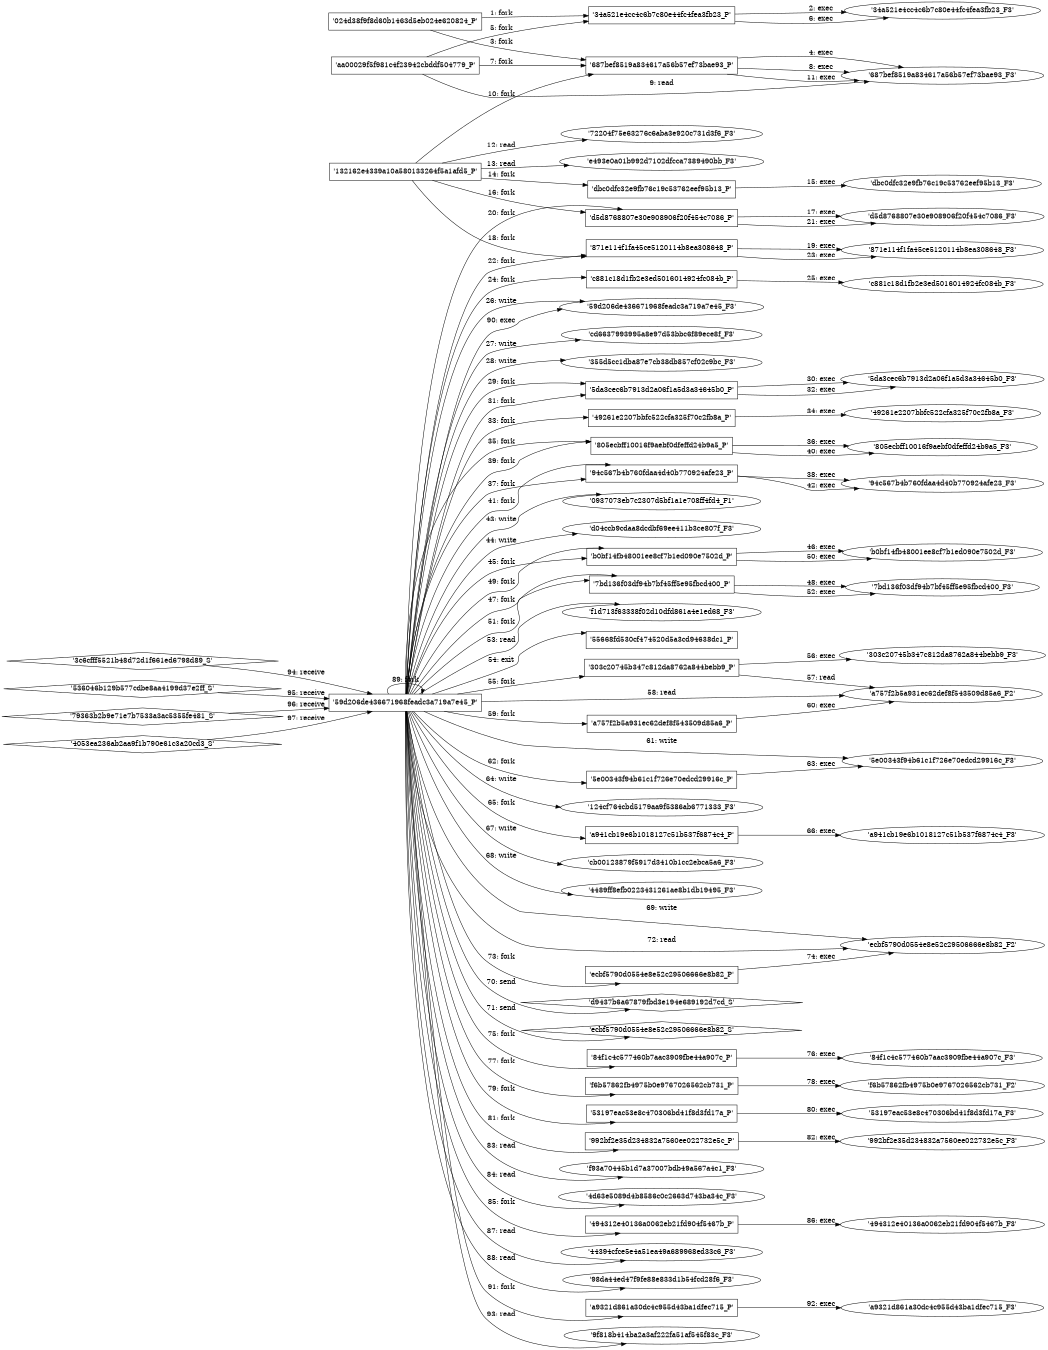 digraph "D:\Learning\Paper\apt\基于CTI的攻击预警\Dataset\攻击图\ASGfromALLCTI\Threat Spotlight Rombertik - Gazing Past the Smoke, Mirrors, and Trap Doors.dot" {
rankdir="LR"
size="9"
fixedsize="false"
splines="true"
nodesep=0.3
ranksep=0
fontsize=10
overlap="scalexy"
engine= "neato"
	"'024d38f9f8d60b1463d5eb024e620824_P'" [node_type=Process shape=box]
	"'34a521e4cc4c6b7c80e44fc4fea3fb23_P'" [node_type=Process shape=box]
	"'024d38f9f8d60b1463d5eb024e620824_P'" -> "'34a521e4cc4c6b7c80e44fc4fea3fb23_P'" [label="1: fork"]
	"'34a521e4cc4c6b7c80e44fc4fea3fb23_P'" [node_type=Process shape=box]
	"'34a521e4cc4c6b7c80e44fc4fea3fb23_F3'" [node_type=File shape=ellipse]
	"'34a521e4cc4c6b7c80e44fc4fea3fb23_P'" -> "'34a521e4cc4c6b7c80e44fc4fea3fb23_F3'" [label="2: exec"]
	"'024d38f9f8d60b1463d5eb024e620824_P'" [node_type=Process shape=box]
	"'687bef8519a834617a56b57ef73bae93_P'" [node_type=Process shape=box]
	"'024d38f9f8d60b1463d5eb024e620824_P'" -> "'687bef8519a834617a56b57ef73bae93_P'" [label="3: fork"]
	"'687bef8519a834617a56b57ef73bae93_P'" [node_type=Process shape=box]
	"'687bef8519a834617a56b57ef73bae93_F3'" [node_type=File shape=ellipse]
	"'687bef8519a834617a56b57ef73bae93_P'" -> "'687bef8519a834617a56b57ef73bae93_F3'" [label="4: exec"]
	"'aa00029f5f981c4f23942cbddf504779_P'" [node_type=Process shape=box]
	"'34a521e4cc4c6b7c80e44fc4fea3fb23_P'" [node_type=Process shape=box]
	"'aa00029f5f981c4f23942cbddf504779_P'" -> "'34a521e4cc4c6b7c80e44fc4fea3fb23_P'" [label="5: fork"]
	"'34a521e4cc4c6b7c80e44fc4fea3fb23_P'" [node_type=Process shape=box]
	"'34a521e4cc4c6b7c80e44fc4fea3fb23_F3'" [node_type=File shape=ellipse]
	"'34a521e4cc4c6b7c80e44fc4fea3fb23_P'" -> "'34a521e4cc4c6b7c80e44fc4fea3fb23_F3'" [label="6: exec"]
	"'aa00029f5f981c4f23942cbddf504779_P'" [node_type=Process shape=box]
	"'687bef8519a834617a56b57ef73bae93_P'" [node_type=Process shape=box]
	"'aa00029f5f981c4f23942cbddf504779_P'" -> "'687bef8519a834617a56b57ef73bae93_P'" [label="7: fork"]
	"'687bef8519a834617a56b57ef73bae93_P'" [node_type=Process shape=box]
	"'687bef8519a834617a56b57ef73bae93_F3'" [node_type=File shape=ellipse]
	"'687bef8519a834617a56b57ef73bae93_P'" -> "'687bef8519a834617a56b57ef73bae93_F3'" [label="8: exec"]
	"'687bef8519a834617a56b57ef73bae93_F3'" [node_type=file shape=ellipse]
	"'aa00029f5f981c4f23942cbddf504779_P'" [node_type=Process shape=box]
	"'aa00029f5f981c4f23942cbddf504779_P'" -> "'687bef8519a834617a56b57ef73bae93_F3'" [label="9: read"]
	"'132162e4339a10a580133264f5a1afd5_P'" [node_type=Process shape=box]
	"'687bef8519a834617a56b57ef73bae93_P'" [node_type=Process shape=box]
	"'132162e4339a10a580133264f5a1afd5_P'" -> "'687bef8519a834617a56b57ef73bae93_P'" [label="10: fork"]
	"'687bef8519a834617a56b57ef73bae93_P'" [node_type=Process shape=box]
	"'687bef8519a834617a56b57ef73bae93_F3'" [node_type=File shape=ellipse]
	"'687bef8519a834617a56b57ef73bae93_P'" -> "'687bef8519a834617a56b57ef73bae93_F3'" [label="11: exec"]
	"'72204f75e63276c6aba3e920c731d3f6_F3'" [node_type=file shape=ellipse]
	"'132162e4339a10a580133264f5a1afd5_P'" [node_type=Process shape=box]
	"'132162e4339a10a580133264f5a1afd5_P'" -> "'72204f75e63276c6aba3e920c731d3f6_F3'" [label="12: read"]
	"'e493e0a01b992d7102dfcca7389490bb_F3'" [node_type=file shape=ellipse]
	"'132162e4339a10a580133264f5a1afd5_P'" [node_type=Process shape=box]
	"'132162e4339a10a580133264f5a1afd5_P'" -> "'e493e0a01b992d7102dfcca7389490bb_F3'" [label="13: read"]
	"'132162e4339a10a580133264f5a1afd5_P'" [node_type=Process shape=box]
	"'dbc0dfc32e9fb76c19c53762eef95b13_P'" [node_type=Process shape=box]
	"'132162e4339a10a580133264f5a1afd5_P'" -> "'dbc0dfc32e9fb76c19c53762eef95b13_P'" [label="14: fork"]
	"'dbc0dfc32e9fb76c19c53762eef95b13_P'" [node_type=Process shape=box]
	"'dbc0dfc32e9fb76c19c53762eef95b13_F3'" [node_type=File shape=ellipse]
	"'dbc0dfc32e9fb76c19c53762eef95b13_P'" -> "'dbc0dfc32e9fb76c19c53762eef95b13_F3'" [label="15: exec"]
	"'132162e4339a10a580133264f5a1afd5_P'" [node_type=Process shape=box]
	"'d5d8768807e30e908906f20f454c7086_P'" [node_type=Process shape=box]
	"'132162e4339a10a580133264f5a1afd5_P'" -> "'d5d8768807e30e908906f20f454c7086_P'" [label="16: fork"]
	"'d5d8768807e30e908906f20f454c7086_P'" [node_type=Process shape=box]
	"'d5d8768807e30e908906f20f454c7086_F3'" [node_type=File shape=ellipse]
	"'d5d8768807e30e908906f20f454c7086_P'" -> "'d5d8768807e30e908906f20f454c7086_F3'" [label="17: exec"]
	"'132162e4339a10a580133264f5a1afd5_P'" [node_type=Process shape=box]
	"'871e114f1fa45ce5120114b8ea308648_P'" [node_type=Process shape=box]
	"'132162e4339a10a580133264f5a1afd5_P'" -> "'871e114f1fa45ce5120114b8ea308648_P'" [label="18: fork"]
	"'871e114f1fa45ce5120114b8ea308648_P'" [node_type=Process shape=box]
	"'871e114f1fa45ce5120114b8ea308648_F3'" [node_type=File shape=ellipse]
	"'871e114f1fa45ce5120114b8ea308648_P'" -> "'871e114f1fa45ce5120114b8ea308648_F3'" [label="19: exec"]
	"'59d206de436671968feadc3a719a7e45_P'" [node_type=Process shape=box]
	"'d5d8768807e30e908906f20f454c7086_P'" [node_type=Process shape=box]
	"'59d206de436671968feadc3a719a7e45_P'" -> "'d5d8768807e30e908906f20f454c7086_P'" [label="20: fork"]
	"'d5d8768807e30e908906f20f454c7086_P'" [node_type=Process shape=box]
	"'d5d8768807e30e908906f20f454c7086_F3'" [node_type=File shape=ellipse]
	"'d5d8768807e30e908906f20f454c7086_P'" -> "'d5d8768807e30e908906f20f454c7086_F3'" [label="21: exec"]
	"'59d206de436671968feadc3a719a7e45_P'" [node_type=Process shape=box]
	"'871e114f1fa45ce5120114b8ea308648_P'" [node_type=Process shape=box]
	"'59d206de436671968feadc3a719a7e45_P'" -> "'871e114f1fa45ce5120114b8ea308648_P'" [label="22: fork"]
	"'871e114f1fa45ce5120114b8ea308648_P'" [node_type=Process shape=box]
	"'871e114f1fa45ce5120114b8ea308648_F3'" [node_type=File shape=ellipse]
	"'871e114f1fa45ce5120114b8ea308648_P'" -> "'871e114f1fa45ce5120114b8ea308648_F3'" [label="23: exec"]
	"'59d206de436671968feadc3a719a7e45_P'" [node_type=Process shape=box]
	"'c881c18d1fb2e3ed5016014924fc084b_P'" [node_type=Process shape=box]
	"'59d206de436671968feadc3a719a7e45_P'" -> "'c881c18d1fb2e3ed5016014924fc084b_P'" [label="24: fork"]
	"'c881c18d1fb2e3ed5016014924fc084b_P'" [node_type=Process shape=box]
	"'c881c18d1fb2e3ed5016014924fc084b_F3'" [node_type=File shape=ellipse]
	"'c881c18d1fb2e3ed5016014924fc084b_P'" -> "'c881c18d1fb2e3ed5016014924fc084b_F3'" [label="25: exec"]
	"'59d206de436671968feadc3a719a7e45_F3'" [node_type=file shape=ellipse]
	"'59d206de436671968feadc3a719a7e45_P'" [node_type=Process shape=box]
	"'59d206de436671968feadc3a719a7e45_P'" -> "'59d206de436671968feadc3a719a7e45_F3'" [label="26: write"]
	"'cd6637993995a8e97d53bbc6f89ece8f_F3'" [node_type=file shape=ellipse]
	"'59d206de436671968feadc3a719a7e45_P'" [node_type=Process shape=box]
	"'59d206de436671968feadc3a719a7e45_P'" -> "'cd6637993995a8e97d53bbc6f89ece8f_F3'" [label="27: write"]
	"'355d5cc1dba87e7cb38db857cf02c9bc_F3'" [node_type=file shape=ellipse]
	"'59d206de436671968feadc3a719a7e45_P'" [node_type=Process shape=box]
	"'59d206de436671968feadc3a719a7e45_P'" -> "'355d5cc1dba87e7cb38db857cf02c9bc_F3'" [label="28: write"]
	"'59d206de436671968feadc3a719a7e45_P'" [node_type=Process shape=box]
	"'5da3cec6b7913d2a06f1a5d3a34645b0_P'" [node_type=Process shape=box]
	"'59d206de436671968feadc3a719a7e45_P'" -> "'5da3cec6b7913d2a06f1a5d3a34645b0_P'" [label="29: fork"]
	"'5da3cec6b7913d2a06f1a5d3a34645b0_P'" [node_type=Process shape=box]
	"'5da3cec6b7913d2a06f1a5d3a34645b0_F3'" [node_type=File shape=ellipse]
	"'5da3cec6b7913d2a06f1a5d3a34645b0_P'" -> "'5da3cec6b7913d2a06f1a5d3a34645b0_F3'" [label="30: exec"]
	"'59d206de436671968feadc3a719a7e45_P'" [node_type=Process shape=box]
	"'5da3cec6b7913d2a06f1a5d3a34645b0_P'" [node_type=Process shape=box]
	"'59d206de436671968feadc3a719a7e45_P'" -> "'5da3cec6b7913d2a06f1a5d3a34645b0_P'" [label="31: fork"]
	"'5da3cec6b7913d2a06f1a5d3a34645b0_P'" [node_type=Process shape=box]
	"'5da3cec6b7913d2a06f1a5d3a34645b0_F3'" [node_type=File shape=ellipse]
	"'5da3cec6b7913d2a06f1a5d3a34645b0_P'" -> "'5da3cec6b7913d2a06f1a5d3a34645b0_F3'" [label="32: exec"]
	"'59d206de436671968feadc3a719a7e45_P'" [node_type=Process shape=box]
	"'49261e2207bbfc522cfa325f70c2fb8a_P'" [node_type=Process shape=box]
	"'59d206de436671968feadc3a719a7e45_P'" -> "'49261e2207bbfc522cfa325f70c2fb8a_P'" [label="33: fork"]
	"'49261e2207bbfc522cfa325f70c2fb8a_P'" [node_type=Process shape=box]
	"'49261e2207bbfc522cfa325f70c2fb8a_F3'" [node_type=File shape=ellipse]
	"'49261e2207bbfc522cfa325f70c2fb8a_P'" -> "'49261e2207bbfc522cfa325f70c2fb8a_F3'" [label="34: exec"]
	"'59d206de436671968feadc3a719a7e45_P'" [node_type=Process shape=box]
	"'805ecbff10016f9aebf0dfeffd24b9a5_P'" [node_type=Process shape=box]
	"'59d206de436671968feadc3a719a7e45_P'" -> "'805ecbff10016f9aebf0dfeffd24b9a5_P'" [label="35: fork"]
	"'805ecbff10016f9aebf0dfeffd24b9a5_P'" [node_type=Process shape=box]
	"'805ecbff10016f9aebf0dfeffd24b9a5_F3'" [node_type=File shape=ellipse]
	"'805ecbff10016f9aebf0dfeffd24b9a5_P'" -> "'805ecbff10016f9aebf0dfeffd24b9a5_F3'" [label="36: exec"]
	"'59d206de436671968feadc3a719a7e45_P'" [node_type=Process shape=box]
	"'94c567b4b760fdaa4d40b770924afe23_P'" [node_type=Process shape=box]
	"'59d206de436671968feadc3a719a7e45_P'" -> "'94c567b4b760fdaa4d40b770924afe23_P'" [label="37: fork"]
	"'94c567b4b760fdaa4d40b770924afe23_P'" [node_type=Process shape=box]
	"'94c567b4b760fdaa4d40b770924afe23_F3'" [node_type=File shape=ellipse]
	"'94c567b4b760fdaa4d40b770924afe23_P'" -> "'94c567b4b760fdaa4d40b770924afe23_F3'" [label="38: exec"]
	"'59d206de436671968feadc3a719a7e45_P'" [node_type=Process shape=box]
	"'805ecbff10016f9aebf0dfeffd24b9a5_P'" [node_type=Process shape=box]
	"'59d206de436671968feadc3a719a7e45_P'" -> "'805ecbff10016f9aebf0dfeffd24b9a5_P'" [label="39: fork"]
	"'805ecbff10016f9aebf0dfeffd24b9a5_P'" [node_type=Process shape=box]
	"'805ecbff10016f9aebf0dfeffd24b9a5_F3'" [node_type=File shape=ellipse]
	"'805ecbff10016f9aebf0dfeffd24b9a5_P'" -> "'805ecbff10016f9aebf0dfeffd24b9a5_F3'" [label="40: exec"]
	"'59d206de436671968feadc3a719a7e45_P'" [node_type=Process shape=box]
	"'94c567b4b760fdaa4d40b770924afe23_P'" [node_type=Process shape=box]
	"'59d206de436671968feadc3a719a7e45_P'" -> "'94c567b4b760fdaa4d40b770924afe23_P'" [label="41: fork"]
	"'94c567b4b760fdaa4d40b770924afe23_P'" [node_type=Process shape=box]
	"'94c567b4b760fdaa4d40b770924afe23_F3'" [node_type=File shape=ellipse]
	"'94c567b4b760fdaa4d40b770924afe23_P'" -> "'94c567b4b760fdaa4d40b770924afe23_F3'" [label="42: exec"]
	"'0937073eb7c2307d5bf1a1e708ff4fd4_F1'" [node_type=file shape=ellipse]
	"'59d206de436671968feadc3a719a7e45_P'" [node_type=Process shape=box]
	"'59d206de436671968feadc3a719a7e45_P'" -> "'0937073eb7c2307d5bf1a1e708ff4fd4_F1'" [label="43: write"]
	"'d04ccb9cdaa8dcdbf69ee411b3ce807f_F3'" [node_type=file shape=ellipse]
	"'59d206de436671968feadc3a719a7e45_P'" [node_type=Process shape=box]
	"'59d206de436671968feadc3a719a7e45_P'" -> "'d04ccb9cdaa8dcdbf69ee411b3ce807f_F3'" [label="44: write"]
	"'59d206de436671968feadc3a719a7e45_P'" [node_type=Process shape=box]
	"'b0bf14fb48001ee8cf7b1ed090e7502d_P'" [node_type=Process shape=box]
	"'59d206de436671968feadc3a719a7e45_P'" -> "'b0bf14fb48001ee8cf7b1ed090e7502d_P'" [label="45: fork"]
	"'b0bf14fb48001ee8cf7b1ed090e7502d_P'" [node_type=Process shape=box]
	"'b0bf14fb48001ee8cf7b1ed090e7502d_F3'" [node_type=File shape=ellipse]
	"'b0bf14fb48001ee8cf7b1ed090e7502d_P'" -> "'b0bf14fb48001ee8cf7b1ed090e7502d_F3'" [label="46: exec"]
	"'59d206de436671968feadc3a719a7e45_P'" [node_type=Process shape=box]
	"'7bd136f03df94b7bf45ff5e95fbcd400_P'" [node_type=Process shape=box]
	"'59d206de436671968feadc3a719a7e45_P'" -> "'7bd136f03df94b7bf45ff5e95fbcd400_P'" [label="47: fork"]
	"'7bd136f03df94b7bf45ff5e95fbcd400_P'" [node_type=Process shape=box]
	"'7bd136f03df94b7bf45ff5e95fbcd400_F3'" [node_type=File shape=ellipse]
	"'7bd136f03df94b7bf45ff5e95fbcd400_P'" -> "'7bd136f03df94b7bf45ff5e95fbcd400_F3'" [label="48: exec"]
	"'59d206de436671968feadc3a719a7e45_P'" [node_type=Process shape=box]
	"'b0bf14fb48001ee8cf7b1ed090e7502d_P'" [node_type=Process shape=box]
	"'59d206de436671968feadc3a719a7e45_P'" -> "'b0bf14fb48001ee8cf7b1ed090e7502d_P'" [label="49: fork"]
	"'b0bf14fb48001ee8cf7b1ed090e7502d_P'" [node_type=Process shape=box]
	"'b0bf14fb48001ee8cf7b1ed090e7502d_F3'" [node_type=File shape=ellipse]
	"'b0bf14fb48001ee8cf7b1ed090e7502d_P'" -> "'b0bf14fb48001ee8cf7b1ed090e7502d_F3'" [label="50: exec"]
	"'59d206de436671968feadc3a719a7e45_P'" [node_type=Process shape=box]
	"'7bd136f03df94b7bf45ff5e95fbcd400_P'" [node_type=Process shape=box]
	"'59d206de436671968feadc3a719a7e45_P'" -> "'7bd136f03df94b7bf45ff5e95fbcd400_P'" [label="51: fork"]
	"'7bd136f03df94b7bf45ff5e95fbcd400_P'" [node_type=Process shape=box]
	"'7bd136f03df94b7bf45ff5e95fbcd400_F3'" [node_type=File shape=ellipse]
	"'7bd136f03df94b7bf45ff5e95fbcd400_P'" -> "'7bd136f03df94b7bf45ff5e95fbcd400_F3'" [label="52: exec"]
	"'f1d713f63338f02d10dfd861a4e1ed68_F3'" [node_type=file shape=ellipse]
	"'59d206de436671968feadc3a719a7e45_P'" [node_type=Process shape=box]
	"'59d206de436671968feadc3a719a7e45_P'" -> "'f1d713f63338f02d10dfd861a4e1ed68_F3'" [label="53: read"]
	"'59d206de436671968feadc3a719a7e45_P'" [node_type=Process shape=box]
	"'55668fd530cf474520d5a3cd94638dc1_P'" [node_type=Process shape=box]
	"'59d206de436671968feadc3a719a7e45_P'" -> "'55668fd530cf474520d5a3cd94638dc1_P'" [label="54: exit"]
	"'59d206de436671968feadc3a719a7e45_P'" [node_type=Process shape=box]
	"'303c20745b347c812da8762a844bebb9_P'" [node_type=Process shape=box]
	"'59d206de436671968feadc3a719a7e45_P'" -> "'303c20745b347c812da8762a844bebb9_P'" [label="55: fork"]
	"'303c20745b347c812da8762a844bebb9_P'" [node_type=Process shape=box]
	"'303c20745b347c812da8762a844bebb9_F3'" [node_type=File shape=ellipse]
	"'303c20745b347c812da8762a844bebb9_P'" -> "'303c20745b347c812da8762a844bebb9_F3'" [label="56: exec"]
	"'a757f2b5a931ec62def8f543509d85a6_F2'" [node_type=file shape=ellipse]
	"'303c20745b347c812da8762a844bebb9_P'" [node_type=Process shape=box]
	"'303c20745b347c812da8762a844bebb9_P'" -> "'a757f2b5a931ec62def8f543509d85a6_F2'" [label="57: read"]
	"'a757f2b5a931ec62def8f543509d85a6_F2'" [node_type=file shape=ellipse]
	"'59d206de436671968feadc3a719a7e45_P'" [node_type=Process shape=box]
	"'59d206de436671968feadc3a719a7e45_P'" -> "'a757f2b5a931ec62def8f543509d85a6_F2'" [label="58: read"]
	"'59d206de436671968feadc3a719a7e45_P'" [node_type=Process shape=box]
	"'a757f2b5a931ec62def8f543509d85a6_P'" [node_type=Process shape=box]
	"'59d206de436671968feadc3a719a7e45_P'" -> "'a757f2b5a931ec62def8f543509d85a6_P'" [label="59: fork"]
	"'a757f2b5a931ec62def8f543509d85a6_P'" [node_type=Process shape=box]
	"'a757f2b5a931ec62def8f543509d85a6_F2'" [node_type=File shape=ellipse]
	"'a757f2b5a931ec62def8f543509d85a6_P'" -> "'a757f2b5a931ec62def8f543509d85a6_F2'" [label="60: exec"]
	"'5e00343f94b61c1f726e70edcd29916c_F3'" [node_type=file shape=ellipse]
	"'59d206de436671968feadc3a719a7e45_P'" [node_type=Process shape=box]
	"'59d206de436671968feadc3a719a7e45_P'" -> "'5e00343f94b61c1f726e70edcd29916c_F3'" [label="61: write"]
	"'59d206de436671968feadc3a719a7e45_P'" [node_type=Process shape=box]
	"'5e00343f94b61c1f726e70edcd29916c_P'" [node_type=Process shape=box]
	"'59d206de436671968feadc3a719a7e45_P'" -> "'5e00343f94b61c1f726e70edcd29916c_P'" [label="62: fork"]
	"'5e00343f94b61c1f726e70edcd29916c_P'" [node_type=Process shape=box]
	"'5e00343f94b61c1f726e70edcd29916c_F3'" [node_type=File shape=ellipse]
	"'5e00343f94b61c1f726e70edcd29916c_P'" -> "'5e00343f94b61c1f726e70edcd29916c_F3'" [label="63: exec"]
	"'124cf764cbd5179aa9f5386ab6771333_F3'" [node_type=file shape=ellipse]
	"'59d206de436671968feadc3a719a7e45_P'" [node_type=Process shape=box]
	"'59d206de436671968feadc3a719a7e45_P'" -> "'124cf764cbd5179aa9f5386ab6771333_F3'" [label="64: write"]
	"'59d206de436671968feadc3a719a7e45_P'" [node_type=Process shape=box]
	"'a941cb19e6b1018127c51b537f6874c4_P'" [node_type=Process shape=box]
	"'59d206de436671968feadc3a719a7e45_P'" -> "'a941cb19e6b1018127c51b537f6874c4_P'" [label="65: fork"]
	"'a941cb19e6b1018127c51b537f6874c4_P'" [node_type=Process shape=box]
	"'a941cb19e6b1018127c51b537f6874c4_F3'" [node_type=File shape=ellipse]
	"'a941cb19e6b1018127c51b537f6874c4_P'" -> "'a941cb19e6b1018127c51b537f6874c4_F3'" [label="66: exec"]
	"'cb00123879f5917d3410b1cc2ebca5a6_F3'" [node_type=file shape=ellipse]
	"'59d206de436671968feadc3a719a7e45_P'" [node_type=Process shape=box]
	"'59d206de436671968feadc3a719a7e45_P'" -> "'cb00123879f5917d3410b1cc2ebca5a6_F3'" [label="67: write"]
	"'4489ff8efb0223431261ae8b1db19495_F3'" [node_type=file shape=ellipse]
	"'59d206de436671968feadc3a719a7e45_P'" [node_type=Process shape=box]
	"'59d206de436671968feadc3a719a7e45_P'" -> "'4489ff8efb0223431261ae8b1db19495_F3'" [label="68: write"]
	"'ecbf5790d0554e8e52c29506666e8b82_F2'" [node_type=file shape=ellipse]
	"'59d206de436671968feadc3a719a7e45_P'" [node_type=Process shape=box]
	"'59d206de436671968feadc3a719a7e45_P'" -> "'ecbf5790d0554e8e52c29506666e8b82_F2'" [label="69: write"]
	"'d9437b6a67879fbd3e194e689192d7cd_S'" [node_type=Socket shape=diamond]
	"'59d206de436671968feadc3a719a7e45_P'" [node_type=Process shape=box]
	"'59d206de436671968feadc3a719a7e45_P'" -> "'d9437b6a67879fbd3e194e689192d7cd_S'" [label="70: send"]
	"'ecbf5790d0554e8e52c29506666e8b82_S'" [node_type=Socket shape=diamond]
	"'59d206de436671968feadc3a719a7e45_P'" [node_type=Process shape=box]
	"'59d206de436671968feadc3a719a7e45_P'" -> "'ecbf5790d0554e8e52c29506666e8b82_S'" [label="71: send"]
	"'ecbf5790d0554e8e52c29506666e8b82_F2'" [node_type=file shape=ellipse]
	"'59d206de436671968feadc3a719a7e45_P'" [node_type=Process shape=box]
	"'59d206de436671968feadc3a719a7e45_P'" -> "'ecbf5790d0554e8e52c29506666e8b82_F2'" [label="72: read"]
	"'59d206de436671968feadc3a719a7e45_P'" [node_type=Process shape=box]
	"'ecbf5790d0554e8e52c29506666e8b82_P'" [node_type=Process shape=box]
	"'59d206de436671968feadc3a719a7e45_P'" -> "'ecbf5790d0554e8e52c29506666e8b82_P'" [label="73: fork"]
	"'ecbf5790d0554e8e52c29506666e8b82_P'" [node_type=Process shape=box]
	"'ecbf5790d0554e8e52c29506666e8b82_F2'" [node_type=File shape=ellipse]
	"'ecbf5790d0554e8e52c29506666e8b82_P'" -> "'ecbf5790d0554e8e52c29506666e8b82_F2'" [label="74: exec"]
	"'59d206de436671968feadc3a719a7e45_P'" [node_type=Process shape=box]
	"'84f1c4c577460b7aac3909fbe44a907c_P'" [node_type=Process shape=box]
	"'59d206de436671968feadc3a719a7e45_P'" -> "'84f1c4c577460b7aac3909fbe44a907c_P'" [label="75: fork"]
	"'84f1c4c577460b7aac3909fbe44a907c_P'" [node_type=Process shape=box]
	"'84f1c4c577460b7aac3909fbe44a907c_F3'" [node_type=File shape=ellipse]
	"'84f1c4c577460b7aac3909fbe44a907c_P'" -> "'84f1c4c577460b7aac3909fbe44a907c_F3'" [label="76: exec"]
	"'59d206de436671968feadc3a719a7e45_P'" [node_type=Process shape=box]
	"'f6b57862fb4975b0e9767026562cb731_P'" [node_type=Process shape=box]
	"'59d206de436671968feadc3a719a7e45_P'" -> "'f6b57862fb4975b0e9767026562cb731_P'" [label="77: fork"]
	"'f6b57862fb4975b0e9767026562cb731_P'" [node_type=Process shape=box]
	"'f6b57862fb4975b0e9767026562cb731_F2'" [node_type=File shape=ellipse]
	"'f6b57862fb4975b0e9767026562cb731_P'" -> "'f6b57862fb4975b0e9767026562cb731_F2'" [label="78: exec"]
	"'59d206de436671968feadc3a719a7e45_P'" [node_type=Process shape=box]
	"'53197eac53e8c470306bd41f8d3fd17a_P'" [node_type=Process shape=box]
	"'59d206de436671968feadc3a719a7e45_P'" -> "'53197eac53e8c470306bd41f8d3fd17a_P'" [label="79: fork"]
	"'53197eac53e8c470306bd41f8d3fd17a_P'" [node_type=Process shape=box]
	"'53197eac53e8c470306bd41f8d3fd17a_F3'" [node_type=File shape=ellipse]
	"'53197eac53e8c470306bd41f8d3fd17a_P'" -> "'53197eac53e8c470306bd41f8d3fd17a_F3'" [label="80: exec"]
	"'59d206de436671968feadc3a719a7e45_P'" [node_type=Process shape=box]
	"'992bf2e35d234832a7560ee022732e5c_P'" [node_type=Process shape=box]
	"'59d206de436671968feadc3a719a7e45_P'" -> "'992bf2e35d234832a7560ee022732e5c_P'" [label="81: fork"]
	"'992bf2e35d234832a7560ee022732e5c_P'" [node_type=Process shape=box]
	"'992bf2e35d234832a7560ee022732e5c_F3'" [node_type=File shape=ellipse]
	"'992bf2e35d234832a7560ee022732e5c_P'" -> "'992bf2e35d234832a7560ee022732e5c_F3'" [label="82: exec"]
	"'f93a70445b1d7a37007bdb49a567a4c1_F3'" [node_type=file shape=ellipse]
	"'59d206de436671968feadc3a719a7e45_P'" [node_type=Process shape=box]
	"'59d206de436671968feadc3a719a7e45_P'" -> "'f93a70445b1d7a37007bdb49a567a4c1_F3'" [label="83: read"]
	"'4d63e5089d4b8586c0c2663d743ba34c_F3'" [node_type=file shape=ellipse]
	"'59d206de436671968feadc3a719a7e45_P'" [node_type=Process shape=box]
	"'59d206de436671968feadc3a719a7e45_P'" -> "'4d63e5089d4b8586c0c2663d743ba34c_F3'" [label="84: read"]
	"'59d206de436671968feadc3a719a7e45_P'" [node_type=Process shape=box]
	"'494312e40136a0062eb21fd904f5467b_P'" [node_type=Process shape=box]
	"'59d206de436671968feadc3a719a7e45_P'" -> "'494312e40136a0062eb21fd904f5467b_P'" [label="85: fork"]
	"'494312e40136a0062eb21fd904f5467b_P'" [node_type=Process shape=box]
	"'494312e40136a0062eb21fd904f5467b_F3'" [node_type=File shape=ellipse]
	"'494312e40136a0062eb21fd904f5467b_P'" -> "'494312e40136a0062eb21fd904f5467b_F3'" [label="86: exec"]
	"'44394cfce5e4a51ea49a689968ed33c6_F3'" [node_type=file shape=ellipse]
	"'59d206de436671968feadc3a719a7e45_P'" [node_type=Process shape=box]
	"'59d206de436671968feadc3a719a7e45_P'" -> "'44394cfce5e4a51ea49a689968ed33c6_F3'" [label="87: read"]
	"'98da44ed47f9fe88e833d1b54fcd28f6_F3'" [node_type=file shape=ellipse]
	"'59d206de436671968feadc3a719a7e45_P'" [node_type=Process shape=box]
	"'59d206de436671968feadc3a719a7e45_P'" -> "'98da44ed47f9fe88e833d1b54fcd28f6_F3'" [label="88: read"]
	"'59d206de436671968feadc3a719a7e45_P'" [node_type=Process shape=box]
	"'59d206de436671968feadc3a719a7e45_P'" [node_type=Process shape=box]
	"'59d206de436671968feadc3a719a7e45_P'" -> "'59d206de436671968feadc3a719a7e45_P'" [label="89: fork"]
	"'59d206de436671968feadc3a719a7e45_P'" [node_type=Process shape=box]
	"'59d206de436671968feadc3a719a7e45_F3'" [node_type=File shape=ellipse]
	"'59d206de436671968feadc3a719a7e45_P'" -> "'59d206de436671968feadc3a719a7e45_F3'" [label="90: exec"]
	"'59d206de436671968feadc3a719a7e45_P'" [node_type=Process shape=box]
	"'a9321d861a30dc4c955d43ba1dfec715_P'" [node_type=Process shape=box]
	"'59d206de436671968feadc3a719a7e45_P'" -> "'a9321d861a30dc4c955d43ba1dfec715_P'" [label="91: fork"]
	"'a9321d861a30dc4c955d43ba1dfec715_P'" [node_type=Process shape=box]
	"'a9321d861a30dc4c955d43ba1dfec715_F3'" [node_type=File shape=ellipse]
	"'a9321d861a30dc4c955d43ba1dfec715_P'" -> "'a9321d861a30dc4c955d43ba1dfec715_F3'" [label="92: exec"]
	"'9f818b414ba2a3af222fa51af545f83c_F3'" [node_type=file shape=ellipse]
	"'59d206de436671968feadc3a719a7e45_P'" [node_type=Process shape=box]
	"'59d206de436671968feadc3a719a7e45_P'" -> "'9f818b414ba2a3af222fa51af545f83c_F3'" [label="93: read"]
	"'59d206de436671968feadc3a719a7e45_P'" [node_type=Process shape=box]
	"'3c6cfff5521b48d72d1f661ed6798d89_S'" [node_type=Socket shape=diamond]
	"'3c6cfff5521b48d72d1f661ed6798d89_S'" -> "'59d206de436671968feadc3a719a7e45_P'" [label="94: receive"]
	"'59d206de436671968feadc3a719a7e45_P'" [node_type=Process shape=box]
	"'536046b129b577cdbe8aa4199d37e2ff_S'" [node_type=Socket shape=diamond]
	"'536046b129b577cdbe8aa4199d37e2ff_S'" -> "'59d206de436671968feadc3a719a7e45_P'" [label="95: receive"]
	"'59d206de436671968feadc3a719a7e45_P'" [node_type=Process shape=box]
	"'79363b2b9e71e7b7533a3ac5355fe481_S'" [node_type=Socket shape=diamond]
	"'79363b2b9e71e7b7533a3ac5355fe481_S'" -> "'59d206de436671968feadc3a719a7e45_P'" [label="96: receive"]
	"'59d206de436671968feadc3a719a7e45_P'" [node_type=Process shape=box]
	"'4053ea236ab2aa9f1b790e61c3a20cd3_S'" [node_type=Socket shape=diamond]
	"'4053ea236ab2aa9f1b790e61c3a20cd3_S'" -> "'59d206de436671968feadc3a719a7e45_P'" [label="97: receive"]
}
